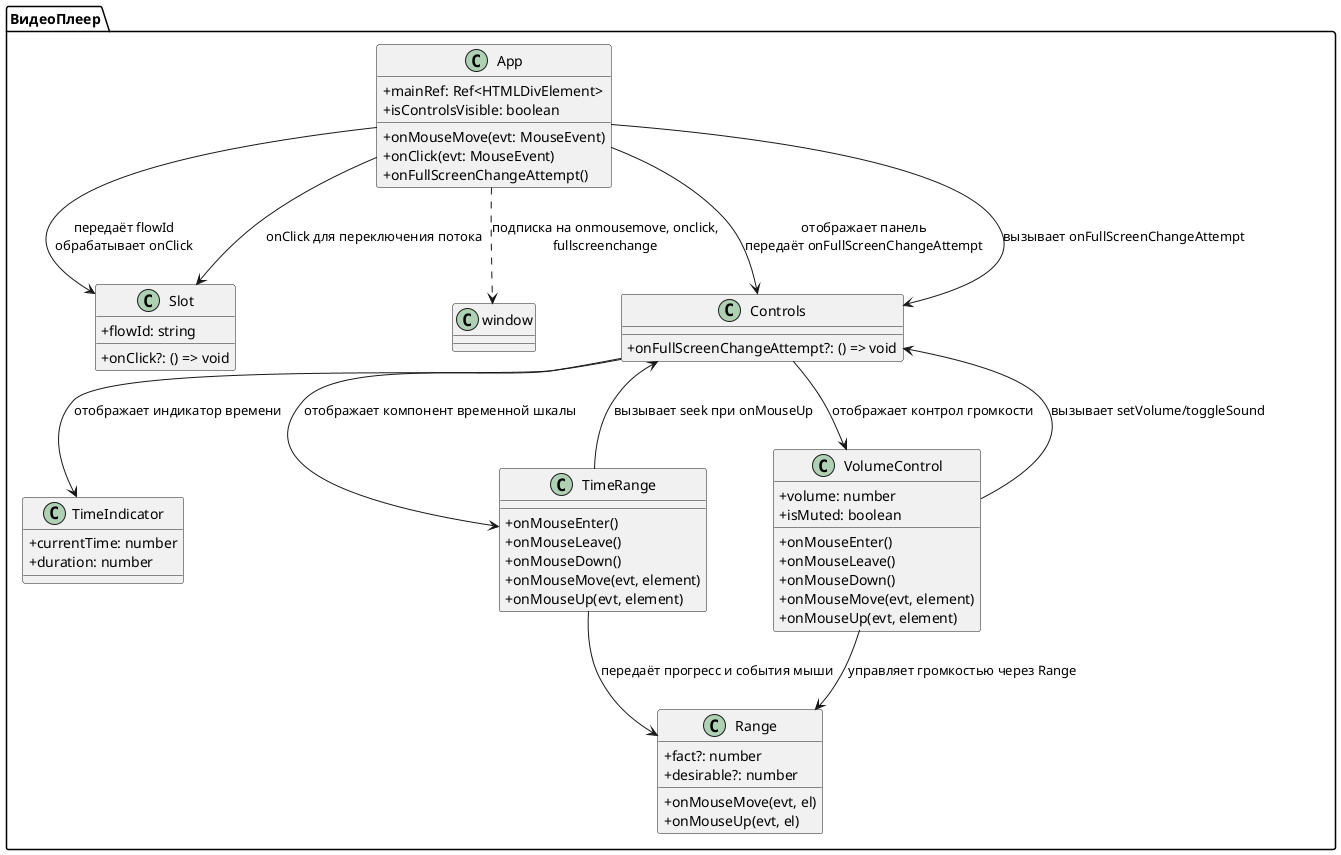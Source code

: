 @startuml ВидеоПлеер
skinparam classAttributeIconSize 0

package "ВидеоПлеер" {

  class App {
    + mainRef: Ref<HTMLDivElement>
    + isControlsVisible: boolean
    + onMouseMove(evt: MouseEvent)
    + onClick(evt: MouseEvent)
    + onFullScreenChangeAttempt()
  }

  class Slot {
    + flowId: string
    + onClick?: () => void
  }

  class Controls {
    + onFullScreenChangeAttempt?: () => void
  }

  class TimeRange {
    + onMouseEnter()
    + onMouseLeave()
    + onMouseDown()
    + onMouseMove(evt, element)
    + onMouseUp(evt, element)
  }

  class TimeIndicator {
    + currentTime: number
    + duration: number
  }

  class VolumeControl {
    + volume: number
    + isMuted: boolean
    + onMouseEnter()
    + onMouseLeave()
    + onMouseDown()
    + onMouseMove(evt, element)
    + onMouseUp(evt, element)
  }

  class Range {
    + fact?: number
    + desirable?: number
    + onMouseMove(evt, el)
    + onMouseUp(evt, el)
  }

  ' === Взаимодействия ===

  App --> Slot : передаёт flowId\nобрабатывает onClick
  App --> Controls : отображает панель\nпередаёт onFullScreenChangeAttempt
  App ..> window : подписка на onmousemove, onclick,\nfullscreenchange

  Controls --> TimeRange : отображает компонент временной шкалы
  Controls --> TimeIndicator : отображает индикатор времени
  Controls --> VolumeControl : отображает контрол громкости

  TimeRange --> Range : передаёт прогресс и события мыши
  VolumeControl --> Range : управляет громкостью через Range

  TimeRange --> Controls : вызывает seek при onMouseUp
  VolumeControl --> Controls : вызывает setVolume/toggleSound

  Controls <-- App : вызывает onFullScreenChangeAttempt
  Slot <-- App : onClick для переключения потока
}

@enduml
